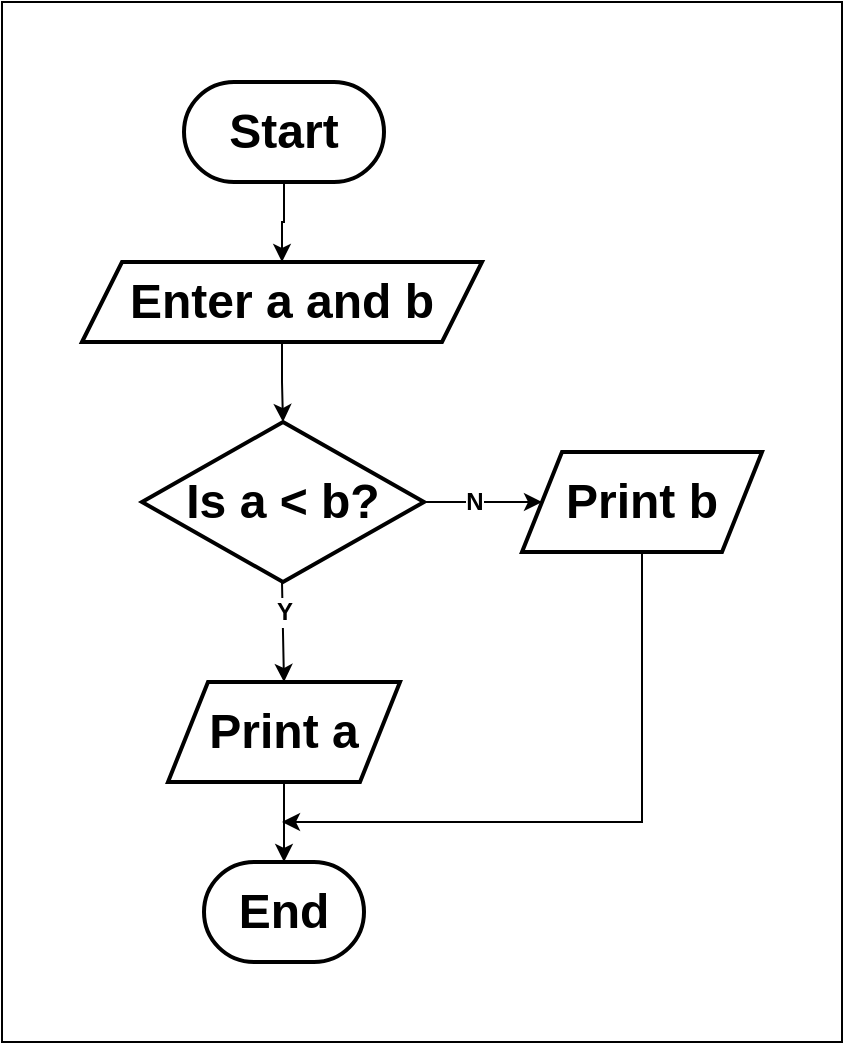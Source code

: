 <mxfile version="26.0.9">
  <diagram name="Page-1" id="Pfw512TBdEc4AL0B_62l">
    <mxGraphModel dx="540" dy="540" grid="1" gridSize="10" guides="1" tooltips="1" connect="1" arrows="1" fold="1" page="1" pageScale="1" pageWidth="827" pageHeight="1169" math="0" shadow="0">
      <root>
        <mxCell id="0" />
        <mxCell id="1" parent="0" />
        <mxCell id="2" value="" style="rounded=0;whiteSpace=wrap;html=1;strokeColor=default;fillColor=default;movable=1;resizable=1;rotatable=1;deletable=1;editable=1;locked=0;connectable=1;" parent="1" vertex="1">
          <mxGeometry x="1100" y="280" width="420" height="520" as="geometry" />
        </mxCell>
        <mxCell id="IJmXjw1ShNEismxhBZoX-8" style="edgeStyle=orthogonalEdgeStyle;rounded=0;orthogonalLoop=1;jettySize=auto;html=1;exitX=0.5;exitY=1;exitDx=0;exitDy=0;entryX=0.5;entryY=0;entryDx=0;entryDy=0;" parent="1" source="IJmXjw1ShNEismxhBZoX-3" target="IJmXjw1ShNEismxhBZoX-4" edge="1">
          <mxGeometry relative="1" as="geometry" />
        </mxCell>
        <mxCell id="IJmXjw1ShNEismxhBZoX-3" value="&lt;b&gt;&lt;font style=&quot;font-size: 24px;&quot;&gt;Start&lt;/font&gt;&lt;/b&gt;" style="rounded=1;whiteSpace=wrap;html=1;arcSize=50;strokeWidth=2;" parent="1" vertex="1">
          <mxGeometry x="1191" y="320" width="100" height="50" as="geometry" />
        </mxCell>
        <mxCell id="IJmXjw1ShNEismxhBZoX-9" style="edgeStyle=orthogonalEdgeStyle;rounded=0;orthogonalLoop=1;jettySize=auto;html=1;exitX=0.5;exitY=1;exitDx=0;exitDy=0;entryX=0.5;entryY=0;entryDx=0;entryDy=0;" parent="1" source="IJmXjw1ShNEismxhBZoX-4" target="lcP_tkz22S2U3AyWu_y0-2" edge="1">
          <mxGeometry relative="1" as="geometry" />
        </mxCell>
        <mxCell id="IJmXjw1ShNEismxhBZoX-4" value="&lt;b&gt;&lt;font style=&quot;font-size: 24px;&quot;&gt;&lt;font style=&quot;&quot;&gt;En&lt;/font&gt;ter a and b&lt;/font&gt;&lt;/b&gt;" style="shape=parallelogram;perimeter=parallelogramPerimeter;whiteSpace=wrap;html=1;fixedSize=1;align=center;strokeWidth=2;" parent="1" vertex="1">
          <mxGeometry x="1140" y="410" width="200" height="40" as="geometry" />
        </mxCell>
        <mxCell id="IJmXjw1ShNEismxhBZoX-10" style="edgeStyle=orthogonalEdgeStyle;rounded=0;orthogonalLoop=1;jettySize=auto;html=1;exitX=0.5;exitY=1;exitDx=0;exitDy=0;entryX=0.5;entryY=0;entryDx=0;entryDy=0;" parent="1" target="IJmXjw1ShNEismxhBZoX-6" edge="1">
          <mxGeometry relative="1" as="geometry">
            <mxPoint x="1240" y="570" as="sourcePoint" />
            <mxPoint x="1240.5" y="620" as="targetPoint" />
          </mxGeometry>
        </mxCell>
        <mxCell id="lcP_tkz22S2U3AyWu_y0-7" value="&lt;b&gt;&lt;font style=&quot;font-size: 12px;&quot;&gt;Y&lt;/font&gt;&lt;/b&gt;" style="edgeLabel;html=1;align=center;verticalAlign=middle;resizable=0;points=[];" vertex="1" connectable="0" parent="IJmXjw1ShNEismxhBZoX-10">
          <mxGeometry x="-0.303" relative="1" as="geometry">
            <mxPoint y="-3" as="offset" />
          </mxGeometry>
        </mxCell>
        <mxCell id="IJmXjw1ShNEismxhBZoX-11" style="edgeStyle=orthogonalEdgeStyle;rounded=0;orthogonalLoop=1;jettySize=auto;html=1;exitX=0.5;exitY=1;exitDx=0;exitDy=0;entryX=0.5;entryY=0;entryDx=0;entryDy=0;" parent="1" source="IJmXjw1ShNEismxhBZoX-6" target="IJmXjw1ShNEismxhBZoX-7" edge="1">
          <mxGeometry relative="1" as="geometry" />
        </mxCell>
        <mxCell id="IJmXjw1ShNEismxhBZoX-6" value="&lt;span style=&quot;font-size: 24px;&quot;&gt;&lt;b&gt;Print a&lt;/b&gt;&lt;/span&gt;" style="shape=parallelogram;perimeter=parallelogramPerimeter;whiteSpace=wrap;html=1;fixedSize=1;align=center;strokeWidth=2;" parent="1" vertex="1">
          <mxGeometry x="1183" y="620" width="116" height="50" as="geometry" />
        </mxCell>
        <mxCell id="IJmXjw1ShNEismxhBZoX-7" value="&lt;span style=&quot;font-size: 24px;&quot;&gt;&lt;b&gt;End&lt;/b&gt;&lt;/span&gt;" style="rounded=1;whiteSpace=wrap;html=1;arcSize=50;strokeWidth=2;" parent="1" vertex="1">
          <mxGeometry x="1201" y="710" width="80" height="50" as="geometry" />
        </mxCell>
        <mxCell id="lcP_tkz22S2U3AyWu_y0-4" style="edgeStyle=orthogonalEdgeStyle;rounded=0;orthogonalLoop=1;jettySize=auto;html=1;exitX=1;exitY=0.5;exitDx=0;exitDy=0;entryX=0;entryY=0.5;entryDx=0;entryDy=0;" edge="1" parent="1" source="lcP_tkz22S2U3AyWu_y0-2" target="lcP_tkz22S2U3AyWu_y0-3">
          <mxGeometry relative="1" as="geometry" />
        </mxCell>
        <mxCell id="lcP_tkz22S2U3AyWu_y0-5" value="&lt;b&gt;&lt;font style=&quot;font-size: 12px;&quot;&gt;N&lt;/font&gt;&lt;/b&gt;" style="edgeLabel;html=1;align=center;verticalAlign=middle;resizable=0;points=[];" vertex="1" connectable="0" parent="lcP_tkz22S2U3AyWu_y0-4">
          <mxGeometry x="-0.277" y="1" relative="1" as="geometry">
            <mxPoint x="3" y="1" as="offset" />
          </mxGeometry>
        </mxCell>
        <mxCell id="lcP_tkz22S2U3AyWu_y0-2" value="&lt;b&gt;&lt;font style=&quot;font-size: 24px;&quot;&gt;Is a &amp;lt; b?&lt;/font&gt;&lt;/b&gt;" style="rhombus;whiteSpace=wrap;html=1;strokeWidth=2;align=center;" vertex="1" parent="1">
          <mxGeometry x="1170" y="490" width="141" height="80" as="geometry" />
        </mxCell>
        <mxCell id="lcP_tkz22S2U3AyWu_y0-10" style="edgeStyle=orthogonalEdgeStyle;rounded=0;orthogonalLoop=1;jettySize=auto;html=1;exitX=0.5;exitY=1;exitDx=0;exitDy=0;" edge="1" parent="1" source="lcP_tkz22S2U3AyWu_y0-3">
          <mxGeometry relative="1" as="geometry">
            <mxPoint x="1240" y="690" as="targetPoint" />
            <Array as="points">
              <mxPoint x="1420" y="690" />
            </Array>
          </mxGeometry>
        </mxCell>
        <mxCell id="lcP_tkz22S2U3AyWu_y0-3" value="&lt;span style=&quot;font-size: 24px;&quot;&gt;&lt;b&gt;Print b&lt;/b&gt;&lt;/span&gt;" style="shape=parallelogram;perimeter=parallelogramPerimeter;whiteSpace=wrap;html=1;fixedSize=1;align=center;strokeWidth=2;" vertex="1" parent="1">
          <mxGeometry x="1360" y="505" width="120" height="50" as="geometry" />
        </mxCell>
      </root>
    </mxGraphModel>
  </diagram>
</mxfile>

